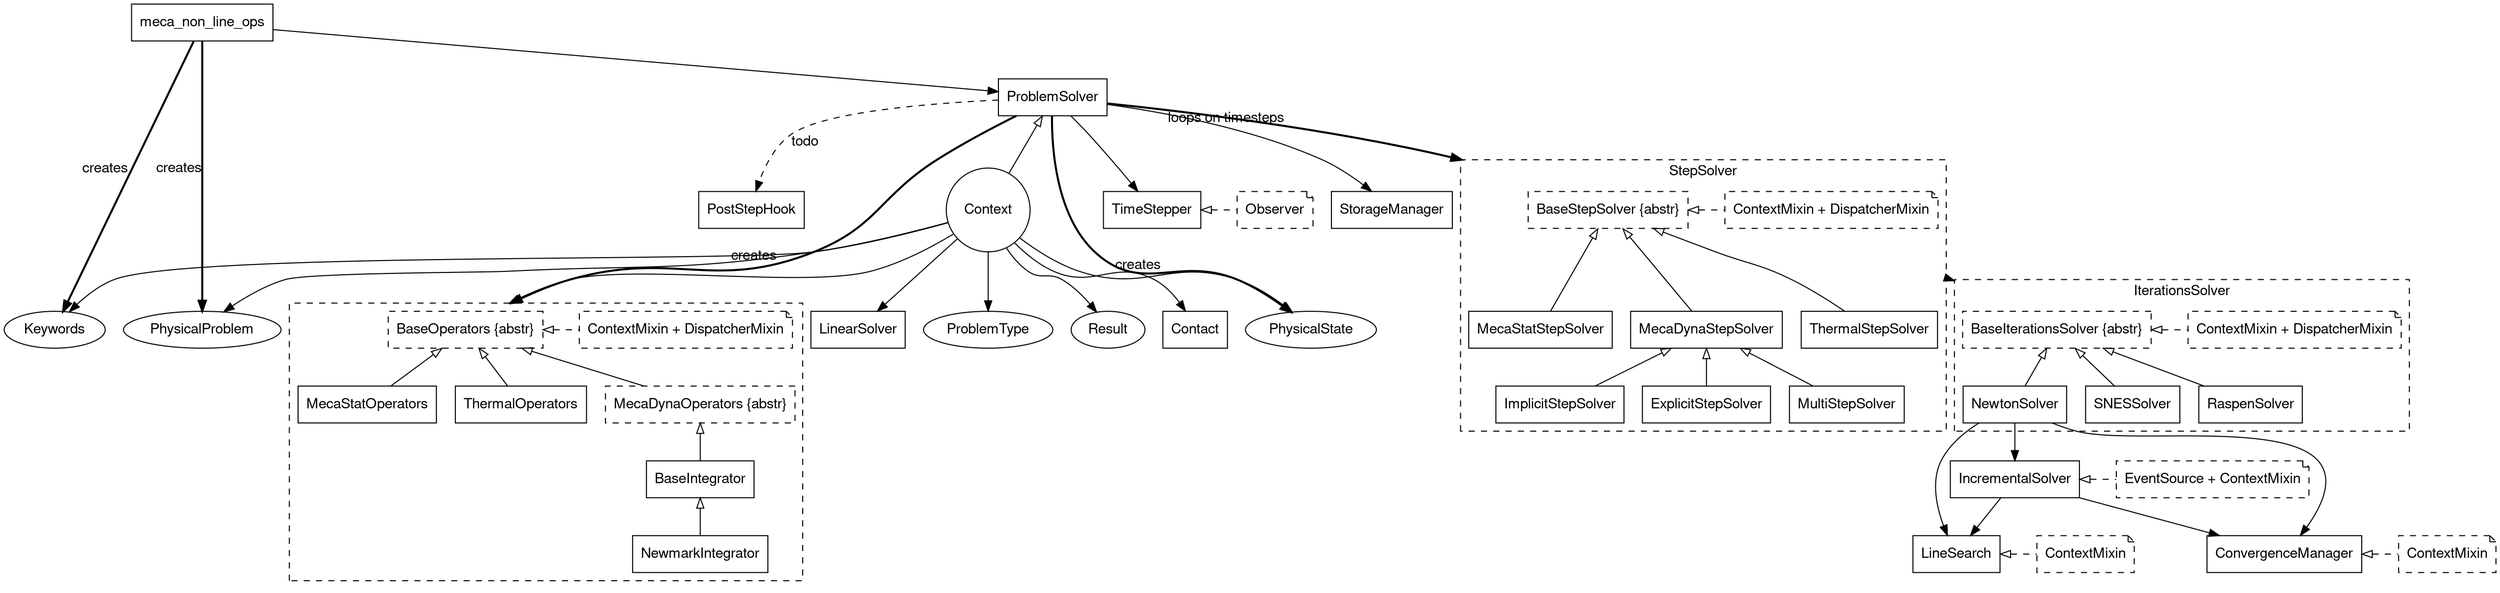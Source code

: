 digraph MNL {
    compound = "true";
    // global+several pointers: circle
    // mixin: note, dashed
    // abstract: ' {abstr}', dashed
    labelloc = "t";
    fontname = "Helvetica,Arial,sans-serif";
    node [fontname = "Helvetica,Arial,sans-serif"; shape = "box";];
    edge [fontname = "Helvetica,Arial,sans-serif";];
    
    subgraph bases {
        keywords [label = "Keywords";shape = "ellipse";];
        problem [label = "PhysicalProblem";shape = "ellipse";];
        type [label = "ProblemType";shape = "ellipse";];
        state [label = "PhysicalState";shape = "ellipse";];
        result [label = "Result";shape = "ellipse";];
        contact [label = "Contact";];
        linsolv [label = "LinearSolver";];
        context [label = "Context";shape = "circle";];
        
        context -> problem;
        context -> type;
        context -> keywords;
        context -> state;
        context -> result;
        context -> operators [lhead = cluster_operators;];
        context -> contact;
        context -> linsolv;
    }
    
    mnl [label = "meca_non_line_ops";];
    pbsolv [label = "ProblemSolver";];
    timestepper [label = "TimeStepper";];
    storage [label = "StorageManager";];
    hook [label = "PostStepHook";];
    
    observ [label = "Observer";style = "dashed";shape = "note";];
    // event [label = "EventSource";style = "dashed";shape = "note";];
    
    subgraph cluster_operators {
        subgraph {
            rank = "same";
            operators [label = "BaseOperators {abstr}";style = "dashed";];
            mixin_oper [label = "ContextMixin + DispatcherMixin";style = "dashed";shape = "note";];
            operators -> mixin_oper [dir = "back"; style = "dashed"; arrowtail = "empty";];
        }
        style = "dashed";
        subgraph {
            rank = "same";
            statopers [label = "MecaStatOperators";];
            theropers [label = "ThermalOperators";];
            dynopers [label = "MecaDynaOperators {abstr}";style = "dashed";];
        }
        integr [label = BaseIntegrator;];
        newmark [label = NewmarkIntegrator;];
        
        // subclasses
        operators -> statopers [dir = "back"; arrowtail = "empty";];
        operators -> dynopers [dir = "back"; arrowtail = "empty";];
        operators -> theropers [dir = "back"; arrowtail = "empty";];
        
        dynopers -> integr [dir = "back"; arrowtail = "empty";];
        integr -> newmark [dir = "back"; arrowtail = "empty";];
    }
    
    subgraph cluster_stepsolv {
        label = "StepSolver";
        style = "dashed";
        subgraph {
            rank = "same";
            mecastat [label = "MecaStatStepSolver";];
            mecadyn [label = "MecaDynaStepSolver";];
            ther [label = "ThermalStepSolver";];
        }
        subgraph {
            rank = "same";
            stepsolv [label = "BaseStepSolver {abstr}";style = "dashed";];
            mixin_step [label = "ContextMixin + DispatcherMixin";style = "dashed";shape = "note";];
            stepsolv -> mixin_step [dir = "back"; style = "dashed"; arrowtail = "empty";];
        }
        // subclasses
        stepsolv -> mecastat [dir = "back"; arrowtail = "empty";];
        stepsolv -> mecadyn [dir = "back"; arrowtail = "empty";];
        stepsolv -> ther [dir = "back"; arrowtail = "empty";];
        
        implicit [label = "ImplicitStepSolver";];
        explicit [label = "ExplicitStepSolver";];
        multi [label = "MultiStepSolver";];
        
        // subclasses
        mecadyn -> implicit [dir = "back"; arrowtail = "empty";];
        mecadyn -> explicit [dir = "back"; arrowtail = "empty";];
        mecadyn -> multi [dir = "back"; arrowtail = "empty";];
    }
    
    subgraph cluster_iter_solv {
        label = IterationsSolver;
        style = "dashed";
        subgraph {
            rank = "same";
            iter_solver [label = "BaseIterationsSolver {abstr}";style = "dashed";];
            mixin_iter [label = "ContextMixin + DispatcherMixin";style = "dashed";shape = "note";];
            iter_solver -> mixin_iter [dir = "back"; style = "dashed"; arrowtail = "empty";];
        }
        // [style = invis]
        newton [label = "NewtonSolver";];
        snes [label = "SNESSolver";];
        raspen [label = "RaspenSolver";];
        
        iter_solver -> newton [dir = "back"; arrowtail = "empty";];
        iter_solver -> snes [dir = "back"; arrowtail = "empty";];
        iter_solver -> raspen [dir = "back"; arrowtail = "empty";];
    }
    
    mnl -> pbsolv;
    mnl -> keywords [xlabel = "creates"; style = "bold";];
    mnl -> problem [xlabel = "creates"; style = "bold";];
    
    pbsolv -> context [dir = "back"; arrowtail = "empty";];
    pbsolv -> state [xlabel = "creates"; style = "bold";];
    pbsolv -> operators [xlabel = "creates"; style = "bold"; lhead = cluster_operators;];
    pbsolv -> timestepper;
    pbsolv -> storage;
    pbsolv -> stepsolv [xlabel = "loops on timesteps"; lhead = cluster_stepsolv; style = "bold";];
    pbsolv -> hook [label = "todo"; style = "dashed";];
    
    stepsolv -> iter_solver [ltail = cluster_stepsolv; lhead = cluster_iter_solv;];
    
    newton -> incr_solv;
    newton -> linesearch;
    newton -> conv_manager;
    
    subgraph {
        rank = "same";
        incr_solv [label = "IncrementalSolver";];
        mixin_incr [label = "EventSource + ContextMixin";style = "dashed";shape = "note";];
        incr_solv -> mixin_incr [dir = "back"; style = "dashed"; arrowtail = "empty";];
    }
    incr_solv -> linesearch;
    incr_solv -> conv_manager;
    
    subgraph {
        rank = "same";
        linesearch [label = "LineSearch";];
        mixin_line [label = "ContextMixin";style = "dashed";shape = "note";];
        linesearch -> mixin_line [dir = "back"; style = "dashed"; arrowtail = "empty";];
    }
    
    subgraph {
        rank = "same";
        conv_manager [label = "ConvergenceManager";];
        mixin_conv [label = "ContextMixin";style = "dashed";shape = "note";];
        conv_manager -> mixin_conv [dir = "back"; style = "dashed"; arrowtail = "empty";];
    }
    
    subgraph {
        rank = "same";
        timestepper -> observ [dir = "back"; style = "dashed"; arrowtail = "empty";];
    }
    // placement
    // timestepper -> stepsolv [style = "invis";];
}
